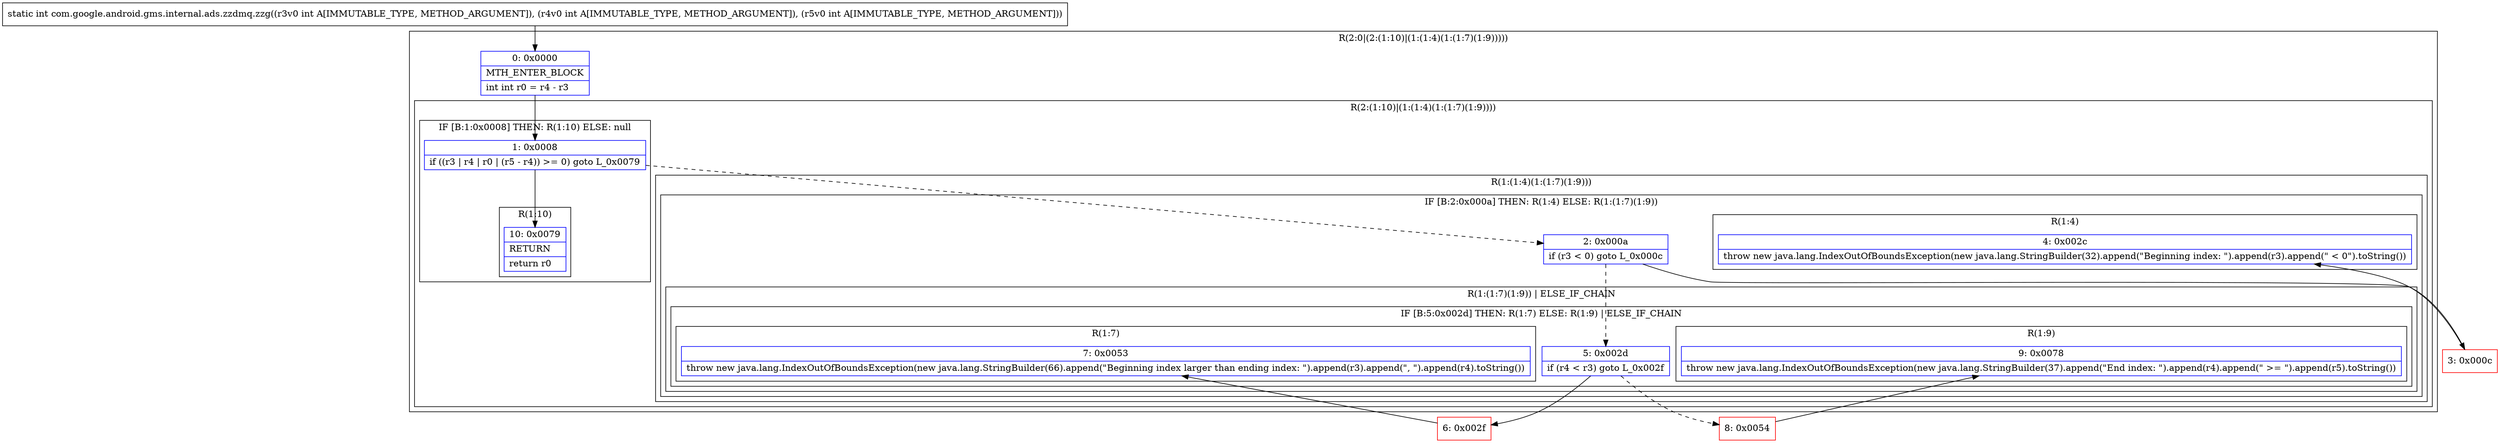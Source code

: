 digraph "CFG forcom.google.android.gms.internal.ads.zzdmq.zzg(III)I" {
subgraph cluster_Region_1245169076 {
label = "R(2:0|(2:(1:10)|(1:(1:4)(1:(1:7)(1:9)))))";
node [shape=record,color=blue];
Node_0 [shape=record,label="{0\:\ 0x0000|MTH_ENTER_BLOCK\l|int int r0 = r4 \- r3\l}"];
subgraph cluster_Region_7767620 {
label = "R(2:(1:10)|(1:(1:4)(1:(1:7)(1:9))))";
node [shape=record,color=blue];
subgraph cluster_IfRegion_1010635541 {
label = "IF [B:1:0x0008] THEN: R(1:10) ELSE: null";
node [shape=record,color=blue];
Node_1 [shape=record,label="{1\:\ 0x0008|if ((r3 \| r4 \| r0 \| (r5 \- r4)) \>= 0) goto L_0x0079\l}"];
subgraph cluster_Region_1983653189 {
label = "R(1:10)";
node [shape=record,color=blue];
Node_10 [shape=record,label="{10\:\ 0x0079|RETURN\l|return r0\l}"];
}
}
subgraph cluster_Region_18518036 {
label = "R(1:(1:4)(1:(1:7)(1:9)))";
node [shape=record,color=blue];
subgraph cluster_IfRegion_747747845 {
label = "IF [B:2:0x000a] THEN: R(1:4) ELSE: R(1:(1:7)(1:9))";
node [shape=record,color=blue];
Node_2 [shape=record,label="{2\:\ 0x000a|if (r3 \< 0) goto L_0x000c\l}"];
subgraph cluster_Region_1785153037 {
label = "R(1:4)";
node [shape=record,color=blue];
Node_4 [shape=record,label="{4\:\ 0x002c|throw new java.lang.IndexOutOfBoundsException(new java.lang.StringBuilder(32).append(\"Beginning index: \").append(r3).append(\" \< 0\").toString())\l}"];
}
subgraph cluster_Region_1578609059 {
label = "R(1:(1:7)(1:9)) | ELSE_IF_CHAIN\l";
node [shape=record,color=blue];
subgraph cluster_IfRegion_190318661 {
label = "IF [B:5:0x002d] THEN: R(1:7) ELSE: R(1:9) | ELSE_IF_CHAIN\l";
node [shape=record,color=blue];
Node_5 [shape=record,label="{5\:\ 0x002d|if (r4 \< r3) goto L_0x002f\l}"];
subgraph cluster_Region_716753593 {
label = "R(1:7)";
node [shape=record,color=blue];
Node_7 [shape=record,label="{7\:\ 0x0053|throw new java.lang.IndexOutOfBoundsException(new java.lang.StringBuilder(66).append(\"Beginning index larger than ending index: \").append(r3).append(\", \").append(r4).toString())\l}"];
}
subgraph cluster_Region_2059384525 {
label = "R(1:9)";
node [shape=record,color=blue];
Node_9 [shape=record,label="{9\:\ 0x0078|throw new java.lang.IndexOutOfBoundsException(new java.lang.StringBuilder(37).append(\"End index: \").append(r4).append(\" \>= \").append(r5).toString())\l}"];
}
}
}
}
}
}
}
Node_3 [shape=record,color=red,label="{3\:\ 0x000c}"];
Node_6 [shape=record,color=red,label="{6\:\ 0x002f}"];
Node_8 [shape=record,color=red,label="{8\:\ 0x0054}"];
MethodNode[shape=record,label="{static int com.google.android.gms.internal.ads.zzdmq.zzg((r3v0 int A[IMMUTABLE_TYPE, METHOD_ARGUMENT]), (r4v0 int A[IMMUTABLE_TYPE, METHOD_ARGUMENT]), (r5v0 int A[IMMUTABLE_TYPE, METHOD_ARGUMENT])) }"];
MethodNode -> Node_0;
Node_0 -> Node_1;
Node_1 -> Node_2[style=dashed];
Node_1 -> Node_10;
Node_2 -> Node_3;
Node_2 -> Node_5[style=dashed];
Node_5 -> Node_6;
Node_5 -> Node_8[style=dashed];
Node_3 -> Node_4;
Node_6 -> Node_7;
Node_8 -> Node_9;
}


